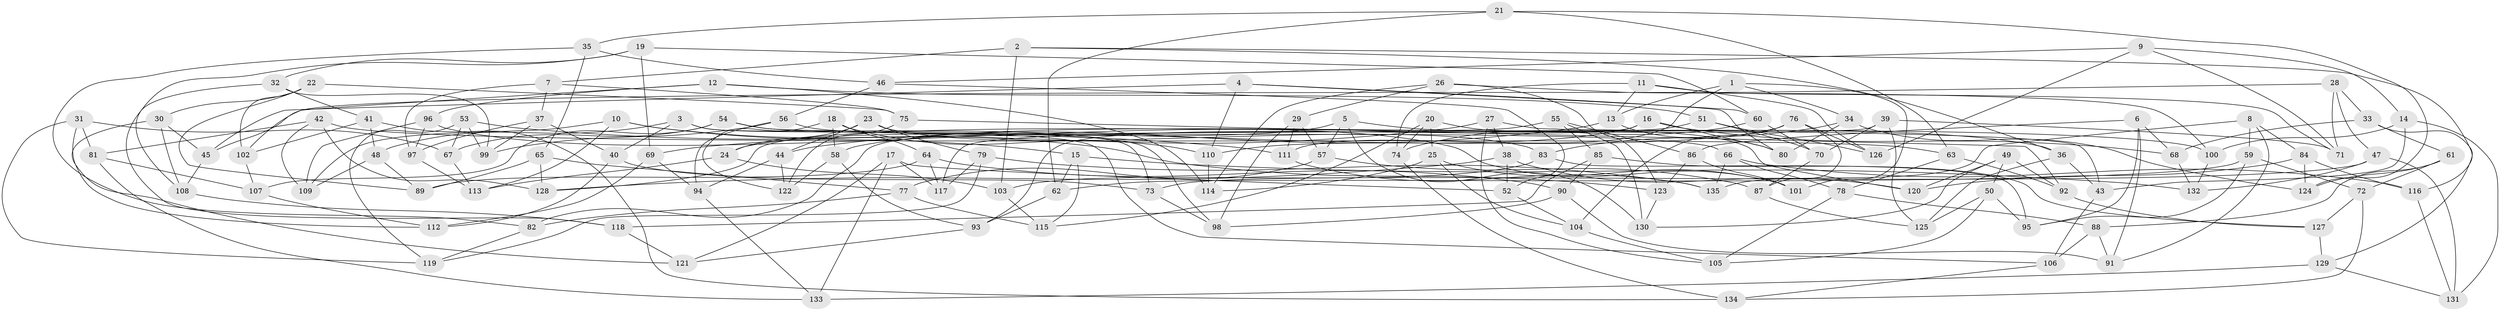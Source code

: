 // Generated by graph-tools (version 1.1) at 2025/37/03/09/25 02:37:52]
// undirected, 135 vertices, 270 edges
graph export_dot {
graph [start="1"]
  node [color=gray90,style=filled];
  1;
  2;
  3;
  4;
  5;
  6;
  7;
  8;
  9;
  10;
  11;
  12;
  13;
  14;
  15;
  16;
  17;
  18;
  19;
  20;
  21;
  22;
  23;
  24;
  25;
  26;
  27;
  28;
  29;
  30;
  31;
  32;
  33;
  34;
  35;
  36;
  37;
  38;
  39;
  40;
  41;
  42;
  43;
  44;
  45;
  46;
  47;
  48;
  49;
  50;
  51;
  52;
  53;
  54;
  55;
  56;
  57;
  58;
  59;
  60;
  61;
  62;
  63;
  64;
  65;
  66;
  67;
  68;
  69;
  70;
  71;
  72;
  73;
  74;
  75;
  76;
  77;
  78;
  79;
  80;
  81;
  82;
  83;
  84;
  85;
  86;
  87;
  88;
  89;
  90;
  91;
  92;
  93;
  94;
  95;
  96;
  97;
  98;
  99;
  100;
  101;
  102;
  103;
  104;
  105;
  106;
  107;
  108;
  109;
  110;
  111;
  112;
  113;
  114;
  115;
  116;
  117;
  118;
  119;
  120;
  121;
  122;
  123;
  124;
  125;
  126;
  127;
  128;
  129;
  130;
  131;
  132;
  133;
  134;
  135;
  1 -- 111;
  1 -- 34;
  1 -- 13;
  1 -- 101;
  2 -- 36;
  2 -- 7;
  2 -- 103;
  2 -- 116;
  3 -- 106;
  3 -- 40;
  3 -- 73;
  3 -- 48;
  4 -- 45;
  4 -- 60;
  4 -- 110;
  4 -- 80;
  5 -- 57;
  5 -- 130;
  5 -- 36;
  5 -- 24;
  6 -- 68;
  6 -- 95;
  6 -- 86;
  6 -- 91;
  7 -- 75;
  7 -- 97;
  7 -- 37;
  8 -- 91;
  8 -- 135;
  8 -- 59;
  8 -- 84;
  9 -- 71;
  9 -- 46;
  9 -- 14;
  9 -- 126;
  10 -- 113;
  10 -- 15;
  10 -- 109;
  10 -- 123;
  11 -- 13;
  11 -- 71;
  11 -- 126;
  11 -- 74;
  12 -- 96;
  12 -- 102;
  12 -- 114;
  12 -- 51;
  13 -- 44;
  13 -- 80;
  14 -- 100;
  14 -- 131;
  14 -- 43;
  15 -- 132;
  15 -- 115;
  15 -- 62;
  16 -- 80;
  16 -- 93;
  16 -- 68;
  16 -- 58;
  17 -- 133;
  17 -- 121;
  17 -- 117;
  17 -- 52;
  18 -- 58;
  18 -- 64;
  18 -- 122;
  18 -- 110;
  19 -- 60;
  19 -- 69;
  19 -- 32;
  19 -- 108;
  20 -- 120;
  20 -- 74;
  20 -- 115;
  20 -- 25;
  21 -- 35;
  21 -- 63;
  21 -- 124;
  21 -- 62;
  22 -- 75;
  22 -- 89;
  22 -- 102;
  22 -- 30;
  23 -- 44;
  23 -- 24;
  23 -- 83;
  23 -- 79;
  24 -- 113;
  24 -- 103;
  25 -- 104;
  25 -- 114;
  25 -- 101;
  26 -- 100;
  26 -- 123;
  26 -- 29;
  26 -- 114;
  27 -- 105;
  27 -- 38;
  27 -- 43;
  27 -- 69;
  28 -- 45;
  28 -- 33;
  28 -- 71;
  28 -- 47;
  29 -- 57;
  29 -- 98;
  29 -- 111;
  30 -- 108;
  30 -- 45;
  30 -- 121;
  31 -- 67;
  31 -- 81;
  31 -- 112;
  31 -- 119;
  32 -- 99;
  32 -- 41;
  32 -- 118;
  33 -- 129;
  33 -- 61;
  33 -- 68;
  34 -- 83;
  34 -- 80;
  34 -- 124;
  35 -- 46;
  35 -- 82;
  35 -- 65;
  36 -- 43;
  36 -- 125;
  37 -- 99;
  37 -- 40;
  37 -- 97;
  38 -- 120;
  38 -- 52;
  38 -- 128;
  39 -- 125;
  39 -- 70;
  39 -- 117;
  39 -- 71;
  40 -- 73;
  40 -- 112;
  41 -- 134;
  41 -- 102;
  41 -- 48;
  42 -- 81;
  42 -- 109;
  42 -- 63;
  42 -- 128;
  43 -- 106;
  44 -- 94;
  44 -- 122;
  45 -- 108;
  46 -- 56;
  46 -- 52;
  47 -- 131;
  47 -- 132;
  47 -- 73;
  48 -- 89;
  48 -- 109;
  49 -- 50;
  49 -- 130;
  49 -- 92;
  49 -- 120;
  50 -- 105;
  50 -- 125;
  50 -- 95;
  51 -- 70;
  51 -- 126;
  51 -- 82;
  52 -- 104;
  53 -- 99;
  53 -- 67;
  53 -- 119;
  53 -- 111;
  54 -- 67;
  54 -- 98;
  54 -- 100;
  54 -- 107;
  55 -- 85;
  55 -- 128;
  55 -- 130;
  55 -- 86;
  56 -- 99;
  56 -- 66;
  56 -- 94;
  57 -- 87;
  57 -- 77;
  58 -- 122;
  58 -- 93;
  59 -- 72;
  59 -- 95;
  59 -- 62;
  60 -- 74;
  60 -- 70;
  61 -- 88;
  61 -- 72;
  61 -- 124;
  62 -- 93;
  63 -- 78;
  63 -- 92;
  64 -- 117;
  64 -- 89;
  64 -- 90;
  65 -- 128;
  65 -- 77;
  65 -- 89;
  66 -- 116;
  66 -- 135;
  66 -- 78;
  67 -- 113;
  68 -- 132;
  69 -- 94;
  69 -- 112;
  70 -- 87;
  72 -- 134;
  72 -- 127;
  73 -- 98;
  74 -- 134;
  75 -- 122;
  75 -- 92;
  76 -- 126;
  76 -- 110;
  76 -- 104;
  76 -- 87;
  77 -- 82;
  77 -- 115;
  78 -- 88;
  78 -- 105;
  79 -- 117;
  79 -- 119;
  79 -- 135;
  81 -- 107;
  81 -- 133;
  82 -- 119;
  83 -- 95;
  83 -- 103;
  84 -- 124;
  84 -- 116;
  84 -- 120;
  85 -- 90;
  85 -- 127;
  85 -- 118;
  86 -- 101;
  86 -- 123;
  87 -- 125;
  88 -- 91;
  88 -- 106;
  90 -- 91;
  90 -- 98;
  92 -- 127;
  93 -- 121;
  94 -- 133;
  96 -- 97;
  96 -- 109;
  96 -- 101;
  97 -- 113;
  100 -- 132;
  102 -- 107;
  103 -- 115;
  104 -- 105;
  106 -- 134;
  107 -- 112;
  108 -- 118;
  110 -- 114;
  111 -- 135;
  116 -- 131;
  118 -- 121;
  123 -- 130;
  127 -- 129;
  129 -- 131;
  129 -- 133;
}
